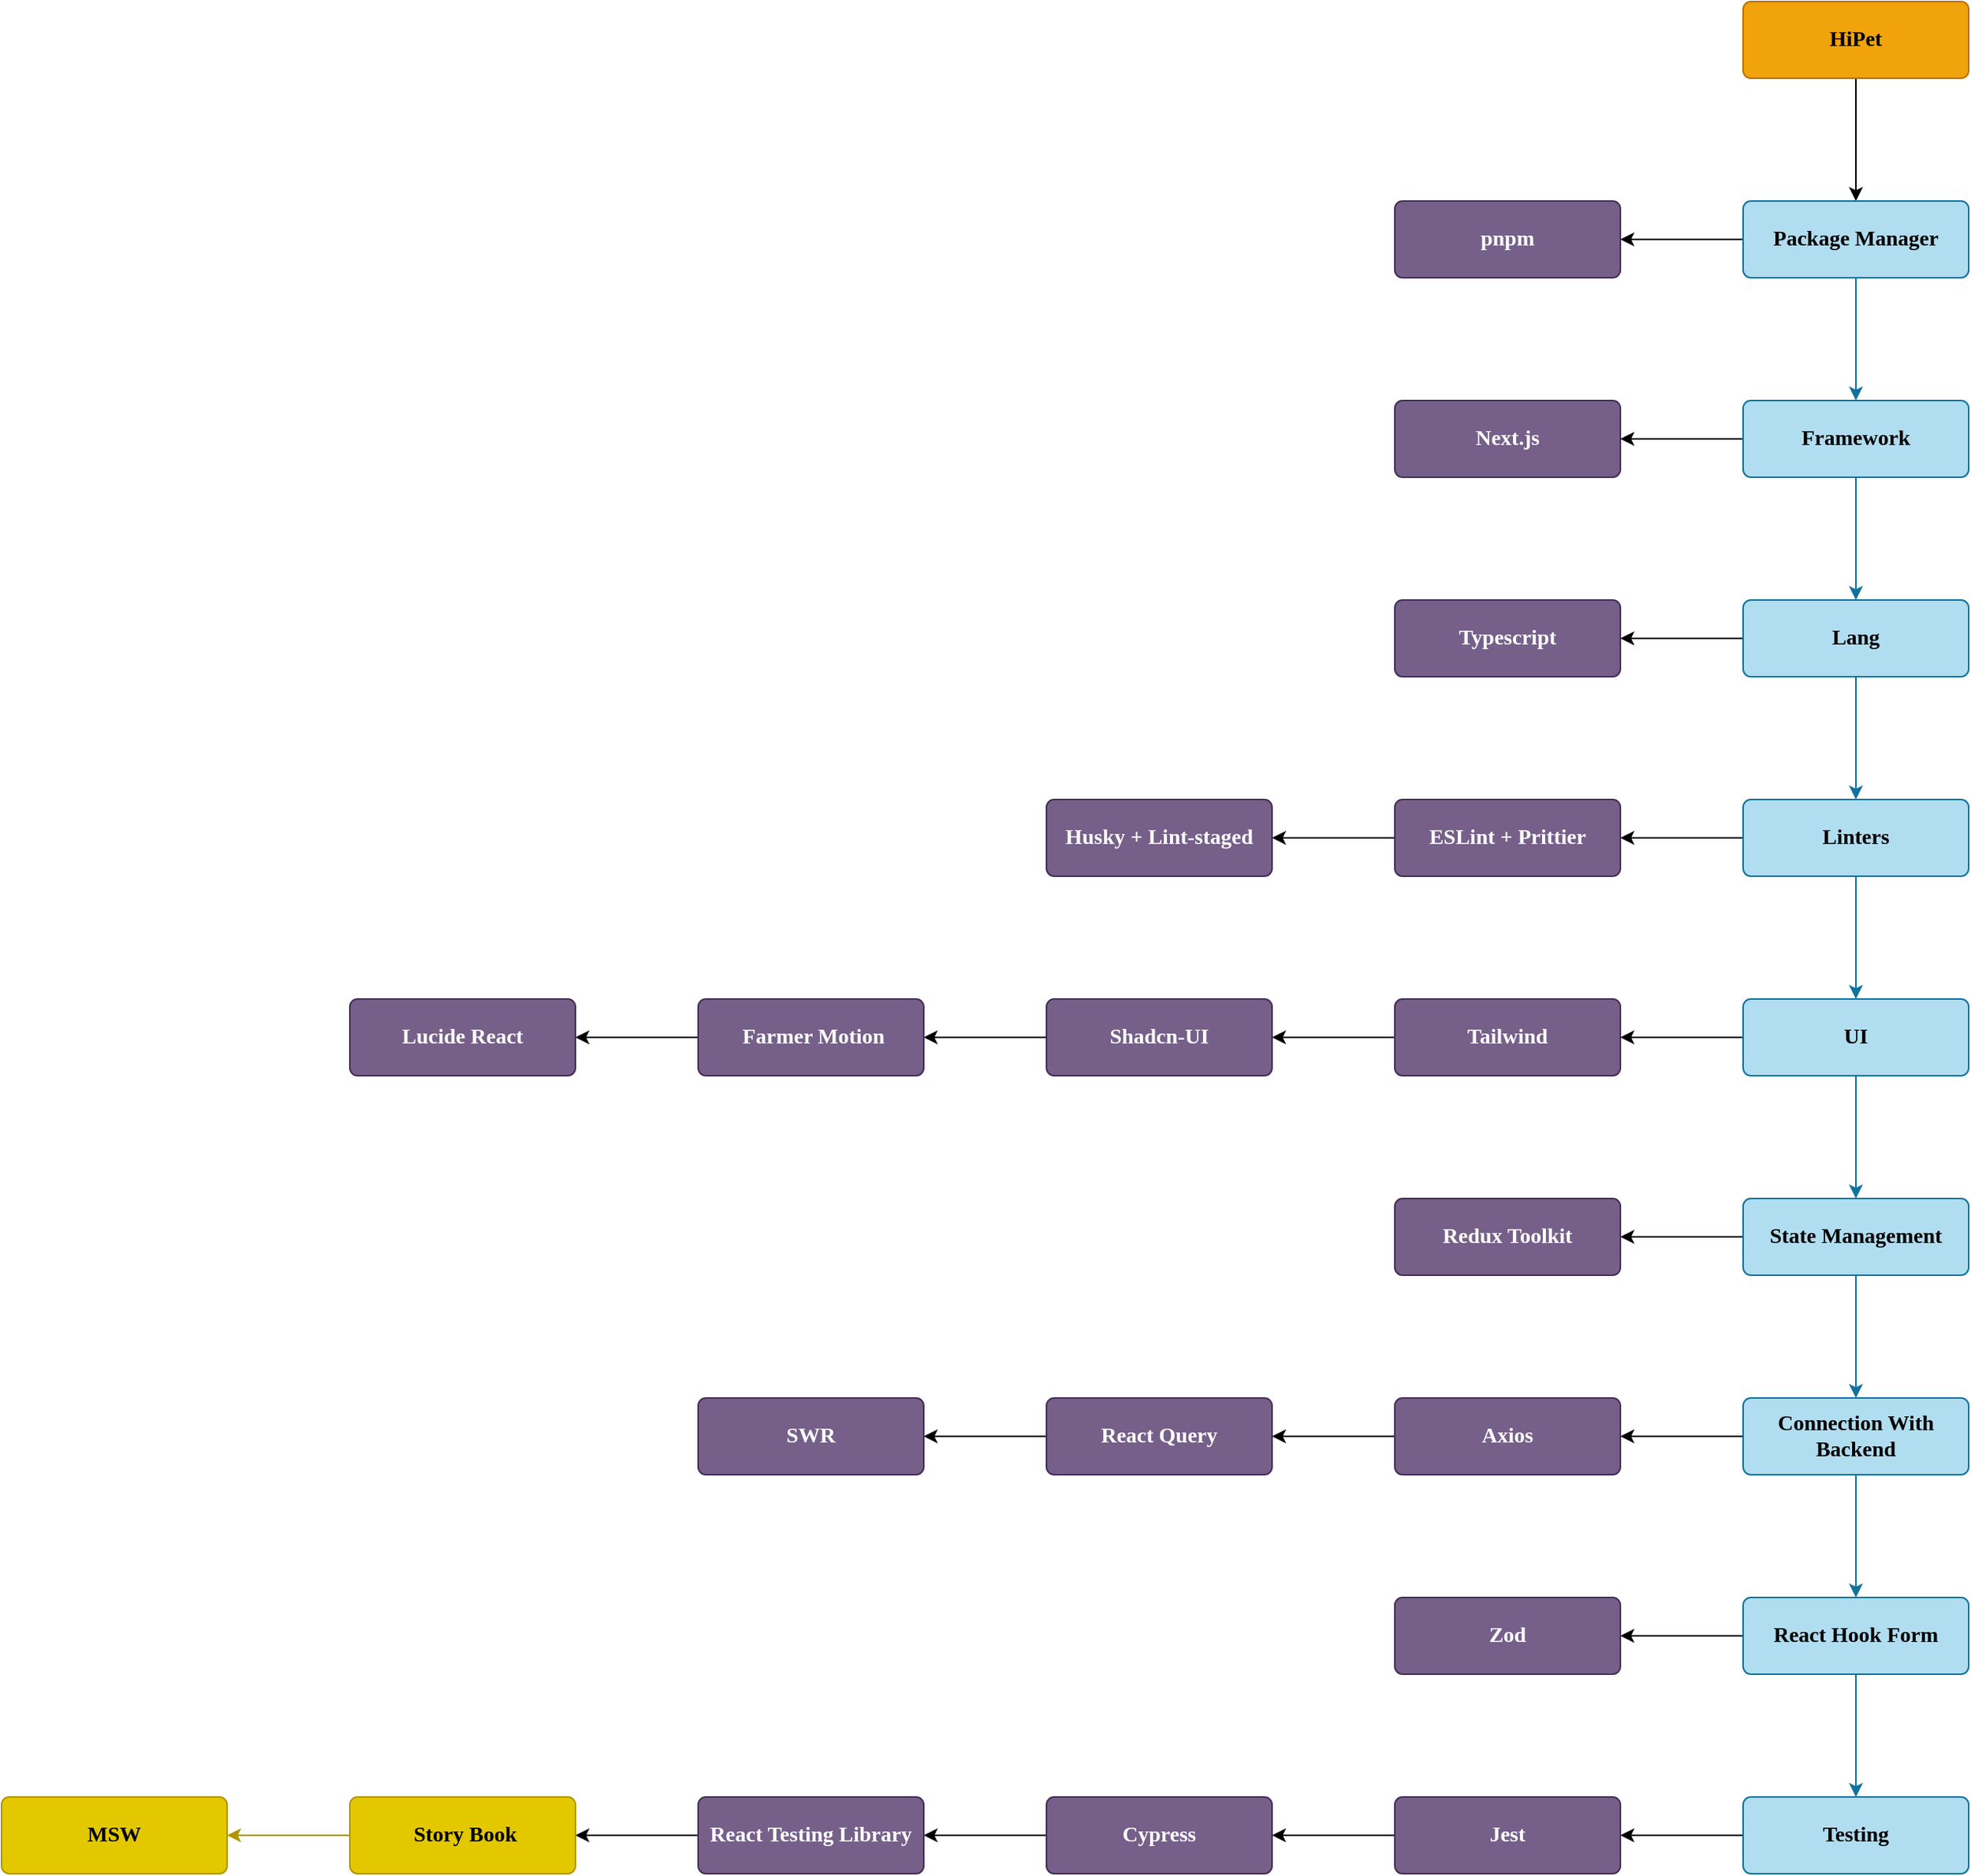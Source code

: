 <mxfile version="27.0.6">
  <diagram name="Page-1" id="JVd5F7p5ThyQwYiCMgtp">
    <mxGraphModel dx="3547" dy="1726" grid="1" gridSize="10" guides="1" tooltips="1" connect="1" arrows="1" fold="1" page="1" pageScale="1" pageWidth="850" pageHeight="1100" math="0" shadow="0">
      <root>
        <mxCell id="0" />
        <mxCell id="1" parent="0" />
        <mxCell id="rin8zIU0q4k2sHg3JVBq-38" value="" style="edgeStyle=orthogonalEdgeStyle;rounded=0;orthogonalLoop=1;jettySize=auto;html=1;" edge="1" parent="1" source="rin8zIU0q4k2sHg3JVBq-36" target="rin8zIU0q4k2sHg3JVBq-37">
          <mxGeometry relative="1" as="geometry" />
        </mxCell>
        <mxCell id="rin8zIU0q4k2sHg3JVBq-36" value="&lt;div style=&quot;forced-color-adjust: none;&quot;&gt;HiPet&lt;/div&gt;" style="html=1;shadow=0;dashed=0;shape=mxgraph.bootstrap.rrect;rSize=5;strokeColor=#BD7000;strokeWidth=1;fillColor=#f0a30a;fontColor=#000000;whiteSpace=wrap;align=center;verticalAlign=middle;spacingLeft=0;fontStyle=1;fontSize=14;spacing=5;rounded=1;glass=0;fillStyle=auto;fontFamily=Comic Sans MS;horizontal=1;textDirection=rtl;points=[];" vertex="1" parent="1">
          <mxGeometry x="380" y="50" width="147" height="50" as="geometry" />
        </mxCell>
        <mxCell id="rin8zIU0q4k2sHg3JVBq-40" value="" style="edgeStyle=orthogonalEdgeStyle;rounded=0;orthogonalLoop=1;jettySize=auto;html=1;" edge="1" parent="1" source="rin8zIU0q4k2sHg3JVBq-37" target="rin8zIU0q4k2sHg3JVBq-39">
          <mxGeometry relative="1" as="geometry" />
        </mxCell>
        <mxCell id="rin8zIU0q4k2sHg3JVBq-42" value="" style="edgeStyle=orthogonalEdgeStyle;rounded=0;orthogonalLoop=1;jettySize=auto;html=1;fillColor=#b1ddf0;strokeColor=#10739e;" edge="1" parent="1" source="rin8zIU0q4k2sHg3JVBq-37" target="rin8zIU0q4k2sHg3JVBq-41">
          <mxGeometry relative="1" as="geometry" />
        </mxCell>
        <mxCell id="rin8zIU0q4k2sHg3JVBq-37" value="&lt;div style=&quot;forced-color-adjust: none;&quot;&gt;Package Manager&lt;/div&gt;" style="html=1;shadow=0;dashed=0;shape=mxgraph.bootstrap.rrect;rSize=5;strokeColor=#10739e;strokeWidth=1;fillColor=#b1ddf0;whiteSpace=wrap;align=center;verticalAlign=middle;spacingLeft=0;fontStyle=1;fontSize=14;spacing=5;rounded=1;glass=0;fillStyle=auto;fontFamily=Comic Sans MS;horizontal=1;textDirection=rtl;points=[];" vertex="1" parent="1">
          <mxGeometry x="380" y="180" width="147" height="50" as="geometry" />
        </mxCell>
        <mxCell id="rin8zIU0q4k2sHg3JVBq-39" value="&lt;div style=&quot;forced-color-adjust: none;&quot;&gt;pnpm&lt;/div&gt;" style="html=1;shadow=0;dashed=0;shape=mxgraph.bootstrap.rrect;rSize=5;strokeColor=#432D57;strokeWidth=1;fillColor=#76608a;fontColor=#ffffff;whiteSpace=wrap;align=center;verticalAlign=middle;spacingLeft=0;fontStyle=1;fontSize=14;spacing=5;rounded=1;glass=0;fillStyle=auto;fontFamily=Comic Sans MS;horizontal=1;textDirection=rtl;points=[];" vertex="1" parent="1">
          <mxGeometry x="153" y="180" width="147" height="50" as="geometry" />
        </mxCell>
        <mxCell id="rin8zIU0q4k2sHg3JVBq-44" value="" style="edgeStyle=orthogonalEdgeStyle;rounded=0;orthogonalLoop=1;jettySize=auto;html=1;" edge="1" parent="1" source="rin8zIU0q4k2sHg3JVBq-41" target="rin8zIU0q4k2sHg3JVBq-43">
          <mxGeometry relative="1" as="geometry" />
        </mxCell>
        <mxCell id="rin8zIU0q4k2sHg3JVBq-46" value="" style="edgeStyle=orthogonalEdgeStyle;rounded=0;orthogonalLoop=1;jettySize=auto;html=1;fillColor=#b1ddf0;strokeColor=#10739e;" edge="1" parent="1" source="rin8zIU0q4k2sHg3JVBq-41" target="rin8zIU0q4k2sHg3JVBq-45">
          <mxGeometry relative="1" as="geometry" />
        </mxCell>
        <mxCell id="rin8zIU0q4k2sHg3JVBq-41" value="&lt;div style=&quot;forced-color-adjust: none;&quot;&gt;Framework&lt;/div&gt;" style="html=1;shadow=0;dashed=0;shape=mxgraph.bootstrap.rrect;rSize=5;strokeColor=#10739e;strokeWidth=1;fillColor=#b1ddf0;whiteSpace=wrap;align=center;verticalAlign=middle;spacingLeft=0;fontStyle=1;fontSize=14;spacing=5;rounded=1;glass=0;fillStyle=auto;fontFamily=Comic Sans MS;horizontal=1;textDirection=rtl;points=[];" vertex="1" parent="1">
          <mxGeometry x="380" y="310" width="147" height="50" as="geometry" />
        </mxCell>
        <mxCell id="rin8zIU0q4k2sHg3JVBq-43" value="&lt;div style=&quot;forced-color-adjust: none;&quot;&gt;Next.js&lt;/div&gt;" style="html=1;shadow=0;dashed=0;shape=mxgraph.bootstrap.rrect;rSize=5;strokeColor=#432D57;strokeWidth=1;fillColor=#76608a;fontColor=#ffffff;whiteSpace=wrap;align=center;verticalAlign=middle;spacingLeft=0;fontStyle=1;fontSize=14;spacing=5;rounded=1;glass=0;fillStyle=auto;fontFamily=Comic Sans MS;horizontal=1;textDirection=rtl;points=[];" vertex="1" parent="1">
          <mxGeometry x="153" y="310" width="147" height="50" as="geometry" />
        </mxCell>
        <mxCell id="rin8zIU0q4k2sHg3JVBq-48" value="" style="edgeStyle=orthogonalEdgeStyle;rounded=0;orthogonalLoop=1;jettySize=auto;html=1;" edge="1" parent="1" source="rin8zIU0q4k2sHg3JVBq-45" target="rin8zIU0q4k2sHg3JVBq-47">
          <mxGeometry relative="1" as="geometry" />
        </mxCell>
        <mxCell id="rin8zIU0q4k2sHg3JVBq-50" value="" style="edgeStyle=orthogonalEdgeStyle;rounded=0;orthogonalLoop=1;jettySize=auto;html=1;fillColor=#b1ddf0;strokeColor=#10739e;" edge="1" parent="1" source="rin8zIU0q4k2sHg3JVBq-45" target="rin8zIU0q4k2sHg3JVBq-49">
          <mxGeometry relative="1" as="geometry" />
        </mxCell>
        <mxCell id="rin8zIU0q4k2sHg3JVBq-45" value="&lt;div style=&quot;forced-color-adjust: none;&quot;&gt;Lang&lt;/div&gt;" style="html=1;shadow=0;dashed=0;shape=mxgraph.bootstrap.rrect;rSize=5;strokeColor=#10739e;strokeWidth=1;fillColor=#b1ddf0;whiteSpace=wrap;align=center;verticalAlign=middle;spacingLeft=0;fontStyle=1;fontSize=14;spacing=5;rounded=1;glass=0;fillStyle=auto;fontFamily=Comic Sans MS;horizontal=1;textDirection=rtl;points=[];" vertex="1" parent="1">
          <mxGeometry x="380" y="440" width="147" height="50" as="geometry" />
        </mxCell>
        <mxCell id="rin8zIU0q4k2sHg3JVBq-47" value="&lt;div style=&quot;forced-color-adjust: none;&quot;&gt;Typescript&lt;/div&gt;" style="html=1;shadow=0;dashed=0;shape=mxgraph.bootstrap.rrect;rSize=5;strokeColor=#432D57;strokeWidth=1;fillColor=#76608a;fontColor=#ffffff;whiteSpace=wrap;align=center;verticalAlign=middle;spacingLeft=0;fontStyle=1;fontSize=14;spacing=5;rounded=1;glass=0;fillStyle=auto;fontFamily=Comic Sans MS;horizontal=1;textDirection=rtl;points=[];" vertex="1" parent="1">
          <mxGeometry x="153" y="440" width="147" height="50" as="geometry" />
        </mxCell>
        <mxCell id="rin8zIU0q4k2sHg3JVBq-52" value="" style="edgeStyle=orthogonalEdgeStyle;rounded=0;orthogonalLoop=1;jettySize=auto;html=1;" edge="1" parent="1" source="rin8zIU0q4k2sHg3JVBq-49" target="rin8zIU0q4k2sHg3JVBq-51">
          <mxGeometry relative="1" as="geometry" />
        </mxCell>
        <mxCell id="rin8zIU0q4k2sHg3JVBq-56" value="" style="edgeStyle=orthogonalEdgeStyle;rounded=0;orthogonalLoop=1;jettySize=auto;html=1;fillColor=#b1ddf0;strokeColor=#10739e;" edge="1" parent="1" source="rin8zIU0q4k2sHg3JVBq-49" target="rin8zIU0q4k2sHg3JVBq-55">
          <mxGeometry relative="1" as="geometry" />
        </mxCell>
        <mxCell id="rin8zIU0q4k2sHg3JVBq-49" value="&lt;div style=&quot;forced-color-adjust: none;&quot;&gt;Linters&lt;/div&gt;" style="html=1;shadow=0;dashed=0;shape=mxgraph.bootstrap.rrect;rSize=5;strokeColor=#10739e;strokeWidth=1;fillColor=#b1ddf0;whiteSpace=wrap;align=center;verticalAlign=middle;spacingLeft=0;fontStyle=1;fontSize=14;spacing=5;rounded=1;glass=0;fillStyle=auto;fontFamily=Comic Sans MS;horizontal=1;textDirection=rtl;points=[];" vertex="1" parent="1">
          <mxGeometry x="380" y="570" width="147" height="50" as="geometry" />
        </mxCell>
        <mxCell id="rin8zIU0q4k2sHg3JVBq-54" value="" style="edgeStyle=orthogonalEdgeStyle;rounded=0;orthogonalLoop=1;jettySize=auto;html=1;" edge="1" parent="1" source="rin8zIU0q4k2sHg3JVBq-51" target="rin8zIU0q4k2sHg3JVBq-53">
          <mxGeometry relative="1" as="geometry" />
        </mxCell>
        <mxCell id="rin8zIU0q4k2sHg3JVBq-51" value="&lt;div style=&quot;forced-color-adjust: none;&quot;&gt;ESLint + Prittier&lt;/div&gt;" style="html=1;shadow=0;dashed=0;shape=mxgraph.bootstrap.rrect;rSize=5;strokeColor=#432D57;strokeWidth=1;fillColor=#76608a;fontColor=#ffffff;whiteSpace=wrap;align=center;verticalAlign=middle;spacingLeft=0;fontStyle=1;fontSize=14;spacing=5;rounded=1;glass=0;fillStyle=auto;fontFamily=Comic Sans MS;horizontal=1;textDirection=rtl;points=[];" vertex="1" parent="1">
          <mxGeometry x="153" y="570" width="147" height="50" as="geometry" />
        </mxCell>
        <mxCell id="rin8zIU0q4k2sHg3JVBq-53" value="&lt;div style=&quot;forced-color-adjust: none;&quot;&gt;Husky + Lint-staged&lt;/div&gt;" style="html=1;shadow=0;dashed=0;shape=mxgraph.bootstrap.rrect;rSize=5;strokeColor=#432D57;strokeWidth=1;fillColor=#76608a;fontColor=#ffffff;whiteSpace=wrap;align=center;verticalAlign=middle;spacingLeft=0;fontStyle=1;fontSize=14;spacing=5;rounded=1;glass=0;fillStyle=auto;fontFamily=Comic Sans MS;horizontal=1;textDirection=rtl;points=[];" vertex="1" parent="1">
          <mxGeometry x="-74" y="570" width="147" height="50" as="geometry" />
        </mxCell>
        <mxCell id="rin8zIU0q4k2sHg3JVBq-58" value="" style="edgeStyle=orthogonalEdgeStyle;rounded=0;orthogonalLoop=1;jettySize=auto;html=1;" edge="1" parent="1" source="rin8zIU0q4k2sHg3JVBq-55" target="rin8zIU0q4k2sHg3JVBq-57">
          <mxGeometry relative="1" as="geometry" />
        </mxCell>
        <mxCell id="rin8zIU0q4k2sHg3JVBq-66" value="" style="edgeStyle=orthogonalEdgeStyle;rounded=0;orthogonalLoop=1;jettySize=auto;html=1;fillColor=#b1ddf0;strokeColor=#10739e;" edge="1" parent="1" source="rin8zIU0q4k2sHg3JVBq-55" target="rin8zIU0q4k2sHg3JVBq-65">
          <mxGeometry relative="1" as="geometry" />
        </mxCell>
        <mxCell id="rin8zIU0q4k2sHg3JVBq-55" value="&lt;div style=&quot;forced-color-adjust: none;&quot;&gt;UI&lt;/div&gt;" style="html=1;shadow=0;dashed=0;shape=mxgraph.bootstrap.rrect;rSize=5;strokeColor=#10739e;strokeWidth=1;fillColor=#b1ddf0;whiteSpace=wrap;align=center;verticalAlign=middle;spacingLeft=0;fontStyle=1;fontSize=14;spacing=5;rounded=1;glass=0;fillStyle=auto;fontFamily=Comic Sans MS;horizontal=1;textDirection=rtl;points=[];" vertex="1" parent="1">
          <mxGeometry x="380" y="700" width="147" height="50" as="geometry" />
        </mxCell>
        <mxCell id="rin8zIU0q4k2sHg3JVBq-60" value="" style="edgeStyle=orthogonalEdgeStyle;rounded=0;orthogonalLoop=1;jettySize=auto;html=1;" edge="1" parent="1" source="rin8zIU0q4k2sHg3JVBq-57" target="rin8zIU0q4k2sHg3JVBq-59">
          <mxGeometry relative="1" as="geometry" />
        </mxCell>
        <mxCell id="rin8zIU0q4k2sHg3JVBq-57" value="&lt;div style=&quot;forced-color-adjust: none;&quot;&gt;Tailwind&lt;/div&gt;" style="html=1;shadow=0;dashed=0;shape=mxgraph.bootstrap.rrect;rSize=5;strokeColor=#432D57;strokeWidth=1;fillColor=#76608a;fontColor=#ffffff;whiteSpace=wrap;align=center;verticalAlign=middle;spacingLeft=0;fontStyle=1;fontSize=14;spacing=5;rounded=1;glass=0;fillStyle=auto;fontFamily=Comic Sans MS;horizontal=1;textDirection=rtl;points=[];" vertex="1" parent="1">
          <mxGeometry x="153" y="700" width="147" height="50" as="geometry" />
        </mxCell>
        <mxCell id="rin8zIU0q4k2sHg3JVBq-62" value="" style="edgeStyle=orthogonalEdgeStyle;rounded=0;orthogonalLoop=1;jettySize=auto;html=1;" edge="1" parent="1" source="rin8zIU0q4k2sHg3JVBq-59" target="rin8zIU0q4k2sHg3JVBq-61">
          <mxGeometry relative="1" as="geometry" />
        </mxCell>
        <mxCell id="rin8zIU0q4k2sHg3JVBq-59" value="&lt;div style=&quot;forced-color-adjust: none;&quot;&gt;Shadcn-UI&lt;/div&gt;" style="html=1;shadow=0;dashed=0;shape=mxgraph.bootstrap.rrect;rSize=5;strokeColor=#432D57;strokeWidth=1;fillColor=#76608a;fontColor=#ffffff;whiteSpace=wrap;align=center;verticalAlign=middle;spacingLeft=0;fontStyle=1;fontSize=14;spacing=5;rounded=1;glass=0;fillStyle=auto;fontFamily=Comic Sans MS;horizontal=1;textDirection=rtl;points=[];" vertex="1" parent="1">
          <mxGeometry x="-74" y="700" width="147" height="50" as="geometry" />
        </mxCell>
        <mxCell id="rin8zIU0q4k2sHg3JVBq-64" value="" style="edgeStyle=orthogonalEdgeStyle;rounded=0;orthogonalLoop=1;jettySize=auto;html=1;" edge="1" parent="1" source="rin8zIU0q4k2sHg3JVBq-61" target="rin8zIU0q4k2sHg3JVBq-63">
          <mxGeometry relative="1" as="geometry" />
        </mxCell>
        <mxCell id="rin8zIU0q4k2sHg3JVBq-61" value="&lt;div style=&quot;forced-color-adjust: none;&quot;&gt;Farmer Motion&amp;nbsp;&lt;/div&gt;" style="html=1;shadow=0;dashed=0;shape=mxgraph.bootstrap.rrect;rSize=5;strokeColor=#432D57;strokeWidth=1;fillColor=#76608a;fontColor=#ffffff;whiteSpace=wrap;align=center;verticalAlign=middle;spacingLeft=0;fontStyle=1;fontSize=14;spacing=5;rounded=1;glass=0;fillStyle=auto;fontFamily=Comic Sans MS;horizontal=1;textDirection=rtl;points=[];" vertex="1" parent="1">
          <mxGeometry x="-301" y="700" width="147" height="50" as="geometry" />
        </mxCell>
        <mxCell id="rin8zIU0q4k2sHg3JVBq-63" value="&lt;div style=&quot;forced-color-adjust: none;&quot;&gt;Lucide React&lt;/div&gt;" style="html=1;shadow=0;dashed=0;shape=mxgraph.bootstrap.rrect;rSize=5;strokeColor=#432D57;strokeWidth=1;fillColor=#76608a;fontColor=#ffffff;whiteSpace=wrap;align=center;verticalAlign=middle;spacingLeft=0;fontStyle=1;fontSize=14;spacing=5;rounded=1;glass=0;fillStyle=auto;fontFamily=Comic Sans MS;horizontal=1;textDirection=rtl;points=[];" vertex="1" parent="1">
          <mxGeometry x="-528" y="700" width="147" height="50" as="geometry" />
        </mxCell>
        <mxCell id="rin8zIU0q4k2sHg3JVBq-68" value="" style="edgeStyle=orthogonalEdgeStyle;rounded=0;orthogonalLoop=1;jettySize=auto;html=1;" edge="1" parent="1" source="rin8zIU0q4k2sHg3JVBq-65" target="rin8zIU0q4k2sHg3JVBq-67">
          <mxGeometry relative="1" as="geometry" />
        </mxCell>
        <mxCell id="rin8zIU0q4k2sHg3JVBq-70" value="" style="edgeStyle=orthogonalEdgeStyle;rounded=0;orthogonalLoop=1;jettySize=auto;html=1;fillColor=#b1ddf0;strokeColor=#10739e;" edge="1" parent="1" source="rin8zIU0q4k2sHg3JVBq-65" target="rin8zIU0q4k2sHg3JVBq-69">
          <mxGeometry relative="1" as="geometry" />
        </mxCell>
        <mxCell id="rin8zIU0q4k2sHg3JVBq-65" value="&lt;div style=&quot;forced-color-adjust: none;&quot;&gt;State Management&lt;/div&gt;" style="html=1;shadow=0;dashed=0;shape=mxgraph.bootstrap.rrect;rSize=5;strokeColor=#10739e;strokeWidth=1;fillColor=#b1ddf0;whiteSpace=wrap;align=center;verticalAlign=middle;spacingLeft=0;fontStyle=1;fontSize=14;spacing=5;rounded=1;glass=0;fillStyle=auto;fontFamily=Comic Sans MS;horizontal=1;textDirection=rtl;points=[];" vertex="1" parent="1">
          <mxGeometry x="380" y="830" width="147" height="50" as="geometry" />
        </mxCell>
        <mxCell id="rin8zIU0q4k2sHg3JVBq-67" value="&lt;div style=&quot;forced-color-adjust: none;&quot;&gt;Redux Toolkit&lt;/div&gt;" style="html=1;shadow=0;dashed=0;shape=mxgraph.bootstrap.rrect;rSize=5;strokeColor=#432D57;strokeWidth=1;fillColor=#76608a;fontColor=#ffffff;whiteSpace=wrap;align=center;verticalAlign=middle;spacingLeft=0;fontStyle=1;fontSize=14;spacing=5;rounded=1;glass=0;fillStyle=auto;fontFamily=Comic Sans MS;horizontal=1;textDirection=rtl;points=[];" vertex="1" parent="1">
          <mxGeometry x="153" y="830" width="147" height="50" as="geometry" />
        </mxCell>
        <mxCell id="rin8zIU0q4k2sHg3JVBq-72" value="" style="edgeStyle=orthogonalEdgeStyle;rounded=0;orthogonalLoop=1;jettySize=auto;html=1;" edge="1" parent="1" source="rin8zIU0q4k2sHg3JVBq-69" target="rin8zIU0q4k2sHg3JVBq-71">
          <mxGeometry relative="1" as="geometry" />
        </mxCell>
        <mxCell id="rin8zIU0q4k2sHg3JVBq-78" value="" style="edgeStyle=orthogonalEdgeStyle;rounded=0;orthogonalLoop=1;jettySize=auto;html=1;fillColor=#b1ddf0;strokeColor=#10739e;" edge="1" parent="1" source="rin8zIU0q4k2sHg3JVBq-69" target="rin8zIU0q4k2sHg3JVBq-77">
          <mxGeometry relative="1" as="geometry" />
        </mxCell>
        <mxCell id="rin8zIU0q4k2sHg3JVBq-69" value="&lt;div style=&quot;forced-color-adjust: none;&quot;&gt;Connection With Backend&lt;/div&gt;" style="html=1;shadow=0;dashed=0;shape=mxgraph.bootstrap.rrect;rSize=5;strokeColor=#10739e;strokeWidth=1;fillColor=#b1ddf0;whiteSpace=wrap;align=center;verticalAlign=middle;spacingLeft=0;fontStyle=1;fontSize=14;spacing=5;rounded=1;glass=0;fillStyle=auto;fontFamily=Comic Sans MS;horizontal=1;textDirection=rtl;points=[];" vertex="1" parent="1">
          <mxGeometry x="380" y="960" width="147" height="50" as="geometry" />
        </mxCell>
        <mxCell id="rin8zIU0q4k2sHg3JVBq-74" value="" style="edgeStyle=orthogonalEdgeStyle;rounded=0;orthogonalLoop=1;jettySize=auto;html=1;" edge="1" parent="1" source="rin8zIU0q4k2sHg3JVBq-71" target="rin8zIU0q4k2sHg3JVBq-73">
          <mxGeometry relative="1" as="geometry" />
        </mxCell>
        <mxCell id="rin8zIU0q4k2sHg3JVBq-71" value="&lt;div style=&quot;forced-color-adjust: none;&quot;&gt;Axios&lt;/div&gt;" style="html=1;shadow=0;dashed=0;shape=mxgraph.bootstrap.rrect;rSize=5;strokeColor=#432D57;strokeWidth=1;fillColor=#76608a;fontColor=#ffffff;whiteSpace=wrap;align=center;verticalAlign=middle;spacingLeft=0;fontStyle=1;fontSize=14;spacing=5;rounded=1;glass=0;fillStyle=auto;fontFamily=Comic Sans MS;horizontal=1;textDirection=rtl;points=[];" vertex="1" parent="1">
          <mxGeometry x="153" y="960" width="147" height="50" as="geometry" />
        </mxCell>
        <mxCell id="rin8zIU0q4k2sHg3JVBq-76" value="" style="edgeStyle=orthogonalEdgeStyle;rounded=0;orthogonalLoop=1;jettySize=auto;html=1;" edge="1" parent="1" source="rin8zIU0q4k2sHg3JVBq-73" target="rin8zIU0q4k2sHg3JVBq-75">
          <mxGeometry relative="1" as="geometry" />
        </mxCell>
        <mxCell id="rin8zIU0q4k2sHg3JVBq-73" value="&lt;div style=&quot;forced-color-adjust: none;&quot;&gt;React Query&lt;/div&gt;" style="html=1;shadow=0;dashed=0;shape=mxgraph.bootstrap.rrect;rSize=5;strokeColor=#432D57;strokeWidth=1;fillColor=#76608a;fontColor=#ffffff;whiteSpace=wrap;align=center;verticalAlign=middle;spacingLeft=0;fontStyle=1;fontSize=14;spacing=5;rounded=1;glass=0;fillStyle=auto;fontFamily=Comic Sans MS;horizontal=1;textDirection=rtl;points=[];" vertex="1" parent="1">
          <mxGeometry x="-74" y="960" width="147" height="50" as="geometry" />
        </mxCell>
        <mxCell id="rin8zIU0q4k2sHg3JVBq-75" value="&lt;div style=&quot;forced-color-adjust: none;&quot;&gt;SWR&lt;/div&gt;" style="html=1;shadow=0;dashed=0;shape=mxgraph.bootstrap.rrect;rSize=5;strokeColor=#432D57;strokeWidth=1;fillColor=#76608a;fontColor=#ffffff;whiteSpace=wrap;align=center;verticalAlign=middle;spacingLeft=0;fontStyle=1;fontSize=14;spacing=5;rounded=1;glass=0;fillStyle=auto;fontFamily=Comic Sans MS;horizontal=1;textDirection=rtl;points=[];" vertex="1" parent="1">
          <mxGeometry x="-301" y="960" width="147" height="50" as="geometry" />
        </mxCell>
        <mxCell id="rin8zIU0q4k2sHg3JVBq-80" value="" style="edgeStyle=orthogonalEdgeStyle;rounded=0;orthogonalLoop=1;jettySize=auto;html=1;" edge="1" parent="1" source="rin8zIU0q4k2sHg3JVBq-77" target="rin8zIU0q4k2sHg3JVBq-79">
          <mxGeometry relative="1" as="geometry" />
        </mxCell>
        <mxCell id="rin8zIU0q4k2sHg3JVBq-82" value="" style="edgeStyle=orthogonalEdgeStyle;rounded=0;orthogonalLoop=1;jettySize=auto;html=1;fillColor=#b1ddf0;strokeColor=#10739e;" edge="1" parent="1" source="rin8zIU0q4k2sHg3JVBq-77" target="rin8zIU0q4k2sHg3JVBq-81">
          <mxGeometry relative="1" as="geometry" />
        </mxCell>
        <mxCell id="rin8zIU0q4k2sHg3JVBq-77" value="&lt;div style=&quot;forced-color-adjust: none;&quot;&gt;React Hook Form&lt;/div&gt;" style="html=1;shadow=0;dashed=0;shape=mxgraph.bootstrap.rrect;rSize=5;strokeColor=#10739e;strokeWidth=1;fillColor=#b1ddf0;whiteSpace=wrap;align=center;verticalAlign=middle;spacingLeft=0;fontStyle=1;fontSize=14;spacing=5;rounded=1;glass=0;fillStyle=auto;fontFamily=Comic Sans MS;horizontal=1;textDirection=rtl;points=[];" vertex="1" parent="1">
          <mxGeometry x="380" y="1090" width="147" height="50" as="geometry" />
        </mxCell>
        <mxCell id="rin8zIU0q4k2sHg3JVBq-79" value="&lt;div style=&quot;forced-color-adjust: none;&quot;&gt;Zod&lt;/div&gt;" style="html=1;shadow=0;dashed=0;shape=mxgraph.bootstrap.rrect;rSize=5;strokeColor=#432D57;strokeWidth=1;fillColor=#76608a;fontColor=#ffffff;whiteSpace=wrap;align=center;verticalAlign=middle;spacingLeft=0;fontStyle=1;fontSize=14;spacing=5;rounded=1;glass=0;fillStyle=auto;fontFamily=Comic Sans MS;horizontal=1;textDirection=rtl;points=[];" vertex="1" parent="1">
          <mxGeometry x="153" y="1090" width="147" height="50" as="geometry" />
        </mxCell>
        <mxCell id="rin8zIU0q4k2sHg3JVBq-84" value="" style="edgeStyle=orthogonalEdgeStyle;rounded=0;orthogonalLoop=1;jettySize=auto;html=1;" edge="1" parent="1" source="rin8zIU0q4k2sHg3JVBq-81" target="rin8zIU0q4k2sHg3JVBq-83">
          <mxGeometry relative="1" as="geometry" />
        </mxCell>
        <mxCell id="rin8zIU0q4k2sHg3JVBq-81" value="&lt;div style=&quot;forced-color-adjust: none;&quot;&gt;Testing&lt;/div&gt;" style="html=1;shadow=0;dashed=0;shape=mxgraph.bootstrap.rrect;rSize=5;strokeColor=#10739e;strokeWidth=1;fillColor=#b1ddf0;whiteSpace=wrap;align=center;verticalAlign=middle;spacingLeft=0;fontStyle=1;fontSize=14;spacing=5;rounded=1;glass=0;fillStyle=auto;fontFamily=Comic Sans MS;horizontal=1;textDirection=rtl;points=[];" vertex="1" parent="1">
          <mxGeometry x="380" y="1220" width="147" height="50" as="geometry" />
        </mxCell>
        <mxCell id="rin8zIU0q4k2sHg3JVBq-86" value="" style="edgeStyle=orthogonalEdgeStyle;rounded=0;orthogonalLoop=1;jettySize=auto;html=1;" edge="1" parent="1" source="rin8zIU0q4k2sHg3JVBq-83" target="rin8zIU0q4k2sHg3JVBq-85">
          <mxGeometry relative="1" as="geometry" />
        </mxCell>
        <mxCell id="rin8zIU0q4k2sHg3JVBq-83" value="&lt;div style=&quot;forced-color-adjust: none;&quot;&gt;Jest&lt;/div&gt;" style="html=1;shadow=0;dashed=0;shape=mxgraph.bootstrap.rrect;rSize=5;strokeColor=#432D57;strokeWidth=1;fillColor=#76608a;fontColor=#ffffff;whiteSpace=wrap;align=center;verticalAlign=middle;spacingLeft=0;fontStyle=1;fontSize=14;spacing=5;rounded=1;glass=0;fillStyle=auto;fontFamily=Comic Sans MS;horizontal=1;textDirection=rtl;points=[];" vertex="1" parent="1">
          <mxGeometry x="153" y="1220" width="147" height="50" as="geometry" />
        </mxCell>
        <mxCell id="rin8zIU0q4k2sHg3JVBq-88" value="" style="edgeStyle=orthogonalEdgeStyle;rounded=0;orthogonalLoop=1;jettySize=auto;html=1;" edge="1" parent="1" source="rin8zIU0q4k2sHg3JVBq-85" target="rin8zIU0q4k2sHg3JVBq-87">
          <mxGeometry relative="1" as="geometry" />
        </mxCell>
        <mxCell id="rin8zIU0q4k2sHg3JVBq-85" value="&lt;div style=&quot;forced-color-adjust: none;&quot;&gt;Cypress&lt;/div&gt;" style="html=1;shadow=0;dashed=0;shape=mxgraph.bootstrap.rrect;rSize=5;strokeColor=#432D57;strokeWidth=1;fillColor=#76608a;fontColor=#ffffff;whiteSpace=wrap;align=center;verticalAlign=middle;spacingLeft=0;fontStyle=1;fontSize=14;spacing=5;rounded=1;glass=0;fillStyle=auto;fontFamily=Comic Sans MS;horizontal=1;textDirection=rtl;points=[];" vertex="1" parent="1">
          <mxGeometry x="-74" y="1220" width="147" height="50" as="geometry" />
        </mxCell>
        <mxCell id="rin8zIU0q4k2sHg3JVBq-90" value="" style="edgeStyle=orthogonalEdgeStyle;rounded=0;orthogonalLoop=1;jettySize=auto;html=1;" edge="1" parent="1" source="rin8zIU0q4k2sHg3JVBq-87" target="rin8zIU0q4k2sHg3JVBq-89">
          <mxGeometry relative="1" as="geometry" />
        </mxCell>
        <mxCell id="rin8zIU0q4k2sHg3JVBq-87" value="&lt;div style=&quot;forced-color-adjust: none;&quot;&gt;React Testing Library&lt;/div&gt;" style="html=1;shadow=0;dashed=0;shape=mxgraph.bootstrap.rrect;rSize=5;strokeColor=#432D57;strokeWidth=1;fillColor=#76608a;fontColor=#ffffff;whiteSpace=wrap;align=center;verticalAlign=middle;spacingLeft=0;fontStyle=1;fontSize=14;spacing=5;rounded=1;glass=0;fillStyle=auto;fontFamily=Comic Sans MS;horizontal=1;textDirection=rtl;points=[];" vertex="1" parent="1">
          <mxGeometry x="-301" y="1220" width="147" height="50" as="geometry" />
        </mxCell>
        <mxCell id="rin8zIU0q4k2sHg3JVBq-92" value="" style="edgeStyle=orthogonalEdgeStyle;rounded=0;orthogonalLoop=1;jettySize=auto;html=1;fillColor=#e3c800;strokeColor=#B09500;" edge="1" parent="1" source="rin8zIU0q4k2sHg3JVBq-89" target="rin8zIU0q4k2sHg3JVBq-91">
          <mxGeometry relative="1" as="geometry" />
        </mxCell>
        <mxCell id="rin8zIU0q4k2sHg3JVBq-89" value="&lt;div style=&quot;forced-color-adjust: none;&quot;&gt;Story Book&amp;nbsp;&lt;/div&gt;" style="html=1;shadow=0;dashed=0;shape=mxgraph.bootstrap.rrect;rSize=5;strokeColor=#B09500;strokeWidth=1;fillColor=#e3c800;fontColor=#000000;whiteSpace=wrap;align=center;verticalAlign=middle;spacingLeft=0;fontStyle=1;fontSize=14;spacing=5;rounded=1;glass=0;fillStyle=auto;fontFamily=Comic Sans MS;horizontal=1;textDirection=rtl;points=[];" vertex="1" parent="1">
          <mxGeometry x="-528" y="1220" width="147" height="50" as="geometry" />
        </mxCell>
        <mxCell id="rin8zIU0q4k2sHg3JVBq-91" value="&lt;div style=&quot;forced-color-adjust: none;&quot;&gt;MSW&lt;/div&gt;" style="html=1;shadow=0;dashed=0;shape=mxgraph.bootstrap.rrect;rSize=5;strokeColor=#B09500;strokeWidth=1;fillColor=#e3c800;fontColor=#000000;whiteSpace=wrap;align=center;verticalAlign=middle;spacingLeft=0;fontStyle=1;fontSize=14;spacing=5;rounded=1;glass=0;fillStyle=auto;fontFamily=Comic Sans MS;horizontal=1;textDirection=rtl;points=[];" vertex="1" parent="1">
          <mxGeometry x="-755" y="1220" width="147" height="50" as="geometry" />
        </mxCell>
      </root>
    </mxGraphModel>
  </diagram>
</mxfile>

